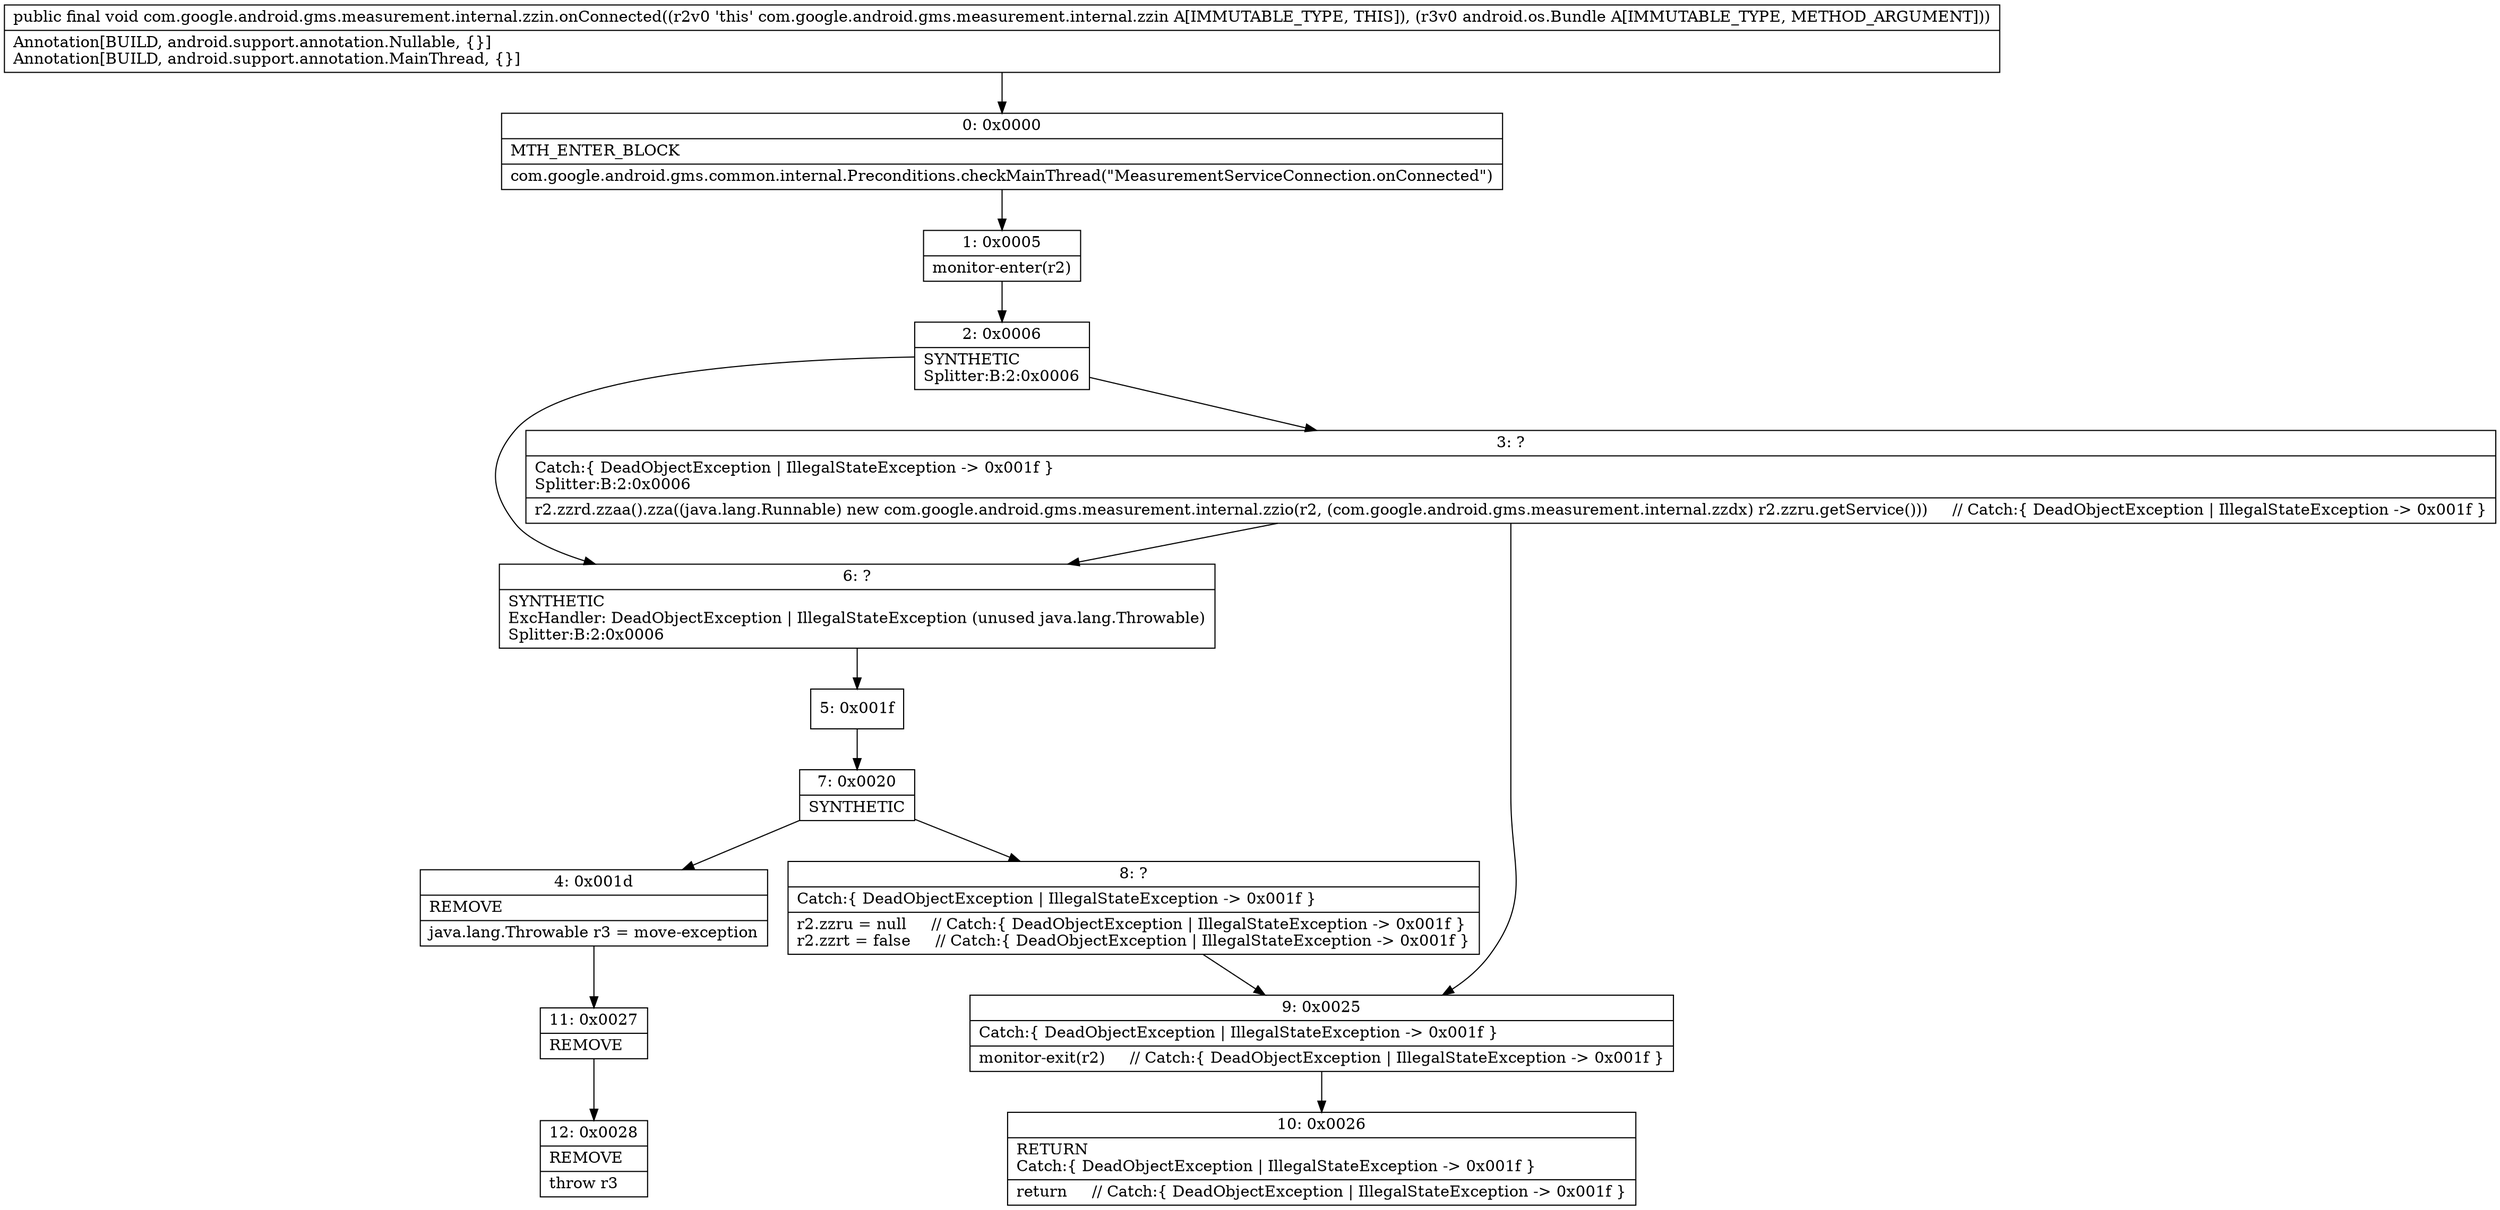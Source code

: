 digraph "CFG forcom.google.android.gms.measurement.internal.zzin.onConnected(Landroid\/os\/Bundle;)V" {
Node_0 [shape=record,label="{0\:\ 0x0000|MTH_ENTER_BLOCK\l|com.google.android.gms.common.internal.Preconditions.checkMainThread(\"MeasurementServiceConnection.onConnected\")\l}"];
Node_1 [shape=record,label="{1\:\ 0x0005|monitor\-enter(r2)\l}"];
Node_2 [shape=record,label="{2\:\ 0x0006|SYNTHETIC\lSplitter:B:2:0x0006\l}"];
Node_3 [shape=record,label="{3\:\ ?|Catch:\{ DeadObjectException \| IllegalStateException \-\> 0x001f \}\lSplitter:B:2:0x0006\l|r2.zzrd.zzaa().zza((java.lang.Runnable) new com.google.android.gms.measurement.internal.zzio(r2, (com.google.android.gms.measurement.internal.zzdx) r2.zzru.getService()))     \/\/ Catch:\{ DeadObjectException \| IllegalStateException \-\> 0x001f \}\l}"];
Node_4 [shape=record,label="{4\:\ 0x001d|REMOVE\l|java.lang.Throwable r3 = move\-exception\l}"];
Node_5 [shape=record,label="{5\:\ 0x001f}"];
Node_6 [shape=record,label="{6\:\ ?|SYNTHETIC\lExcHandler: DeadObjectException \| IllegalStateException (unused java.lang.Throwable)\lSplitter:B:2:0x0006\l}"];
Node_7 [shape=record,label="{7\:\ 0x0020|SYNTHETIC\l}"];
Node_8 [shape=record,label="{8\:\ ?|Catch:\{ DeadObjectException \| IllegalStateException \-\> 0x001f \}\l|r2.zzru = null     \/\/ Catch:\{ DeadObjectException \| IllegalStateException \-\> 0x001f \}\lr2.zzrt = false     \/\/ Catch:\{ DeadObjectException \| IllegalStateException \-\> 0x001f \}\l}"];
Node_9 [shape=record,label="{9\:\ 0x0025|Catch:\{ DeadObjectException \| IllegalStateException \-\> 0x001f \}\l|monitor\-exit(r2)     \/\/ Catch:\{ DeadObjectException \| IllegalStateException \-\> 0x001f \}\l}"];
Node_10 [shape=record,label="{10\:\ 0x0026|RETURN\lCatch:\{ DeadObjectException \| IllegalStateException \-\> 0x001f \}\l|return     \/\/ Catch:\{ DeadObjectException \| IllegalStateException \-\> 0x001f \}\l}"];
Node_11 [shape=record,label="{11\:\ 0x0027|REMOVE\l}"];
Node_12 [shape=record,label="{12\:\ 0x0028|REMOVE\l|throw r3\l}"];
MethodNode[shape=record,label="{public final void com.google.android.gms.measurement.internal.zzin.onConnected((r2v0 'this' com.google.android.gms.measurement.internal.zzin A[IMMUTABLE_TYPE, THIS]), (r3v0 android.os.Bundle A[IMMUTABLE_TYPE, METHOD_ARGUMENT]))  | Annotation[BUILD, android.support.annotation.Nullable, \{\}]\lAnnotation[BUILD, android.support.annotation.MainThread, \{\}]\l}"];
MethodNode -> Node_0;
Node_0 -> Node_1;
Node_1 -> Node_2;
Node_2 -> Node_3;
Node_2 -> Node_6;
Node_3 -> Node_6;
Node_3 -> Node_9;
Node_4 -> Node_11;
Node_5 -> Node_7;
Node_6 -> Node_5;
Node_7 -> Node_8;
Node_7 -> Node_4;
Node_8 -> Node_9;
Node_9 -> Node_10;
Node_11 -> Node_12;
}

